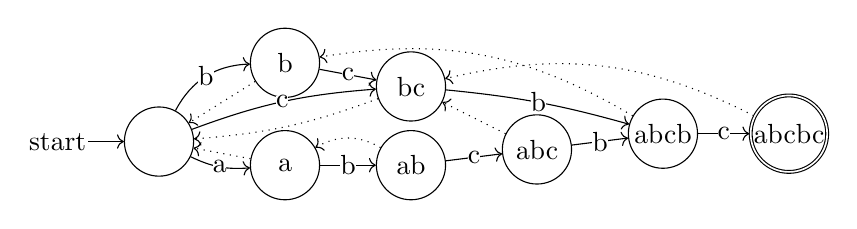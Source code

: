 \begin{tikzpicture}[->, node distance=1.6cm, inner sep=0.5pt]

	\node[state, initial] (empty) {};
	\node[state, right of=empty, yshift=-3mm] (a) {a};
	\node[state, right of=empty, yshift=10mm] (b) {b};
	\node[state, right of=b, yshift=-3mm] (bc) {bc};
	\node[state, right of=a] (ab) {ab};
	\node[state, right of=ab, yshift=2mm] (abc) {abc};
	\node[state, right of=abc, yshift=2mm] (abcb) {abcb};
	\node[state, right of=abcb, accepting] (abcbc) {abcbc};

	\tikzset{label/.style={midway, fill=white, inner sep=0pt}}

	\draw[solid, bend left] (empty) to node[label] {b} (b);
	\draw[solid, bend right=15] (empty) to node[label] {a} (a);
	\draw[solid, bend left=8] (empty) to node[label] {c} (bc);
	\draw[solid] (b) to node[label] {c} (bc);
	\draw[solid, bend left=5] (bc) to node[label] {b} (abcb);
	\draw[solid] (a) to node[label] {b} (ab);
	\draw[solid] (ab) to node[label] {c} (abc);
	\draw[solid] (abc) to node[label] {b} (abcb);
	\draw[solid] (abcb) to node[label] {c} (abcbc);

	\draw[dotted] (a) to (empty);
	\draw[dotted] (b) to (empty);
	\draw[dotted, bend left=8] (bc) to (empty);
	\draw[dotted, bend right] (ab) to (a);
	\draw[dotted] (abc) to (bc);
	\draw[dotted, bend right=20] (abcb) to (b);
	\draw[dotted, bend right=20] (abcbc) to (bc);
\end{tikzpicture}
